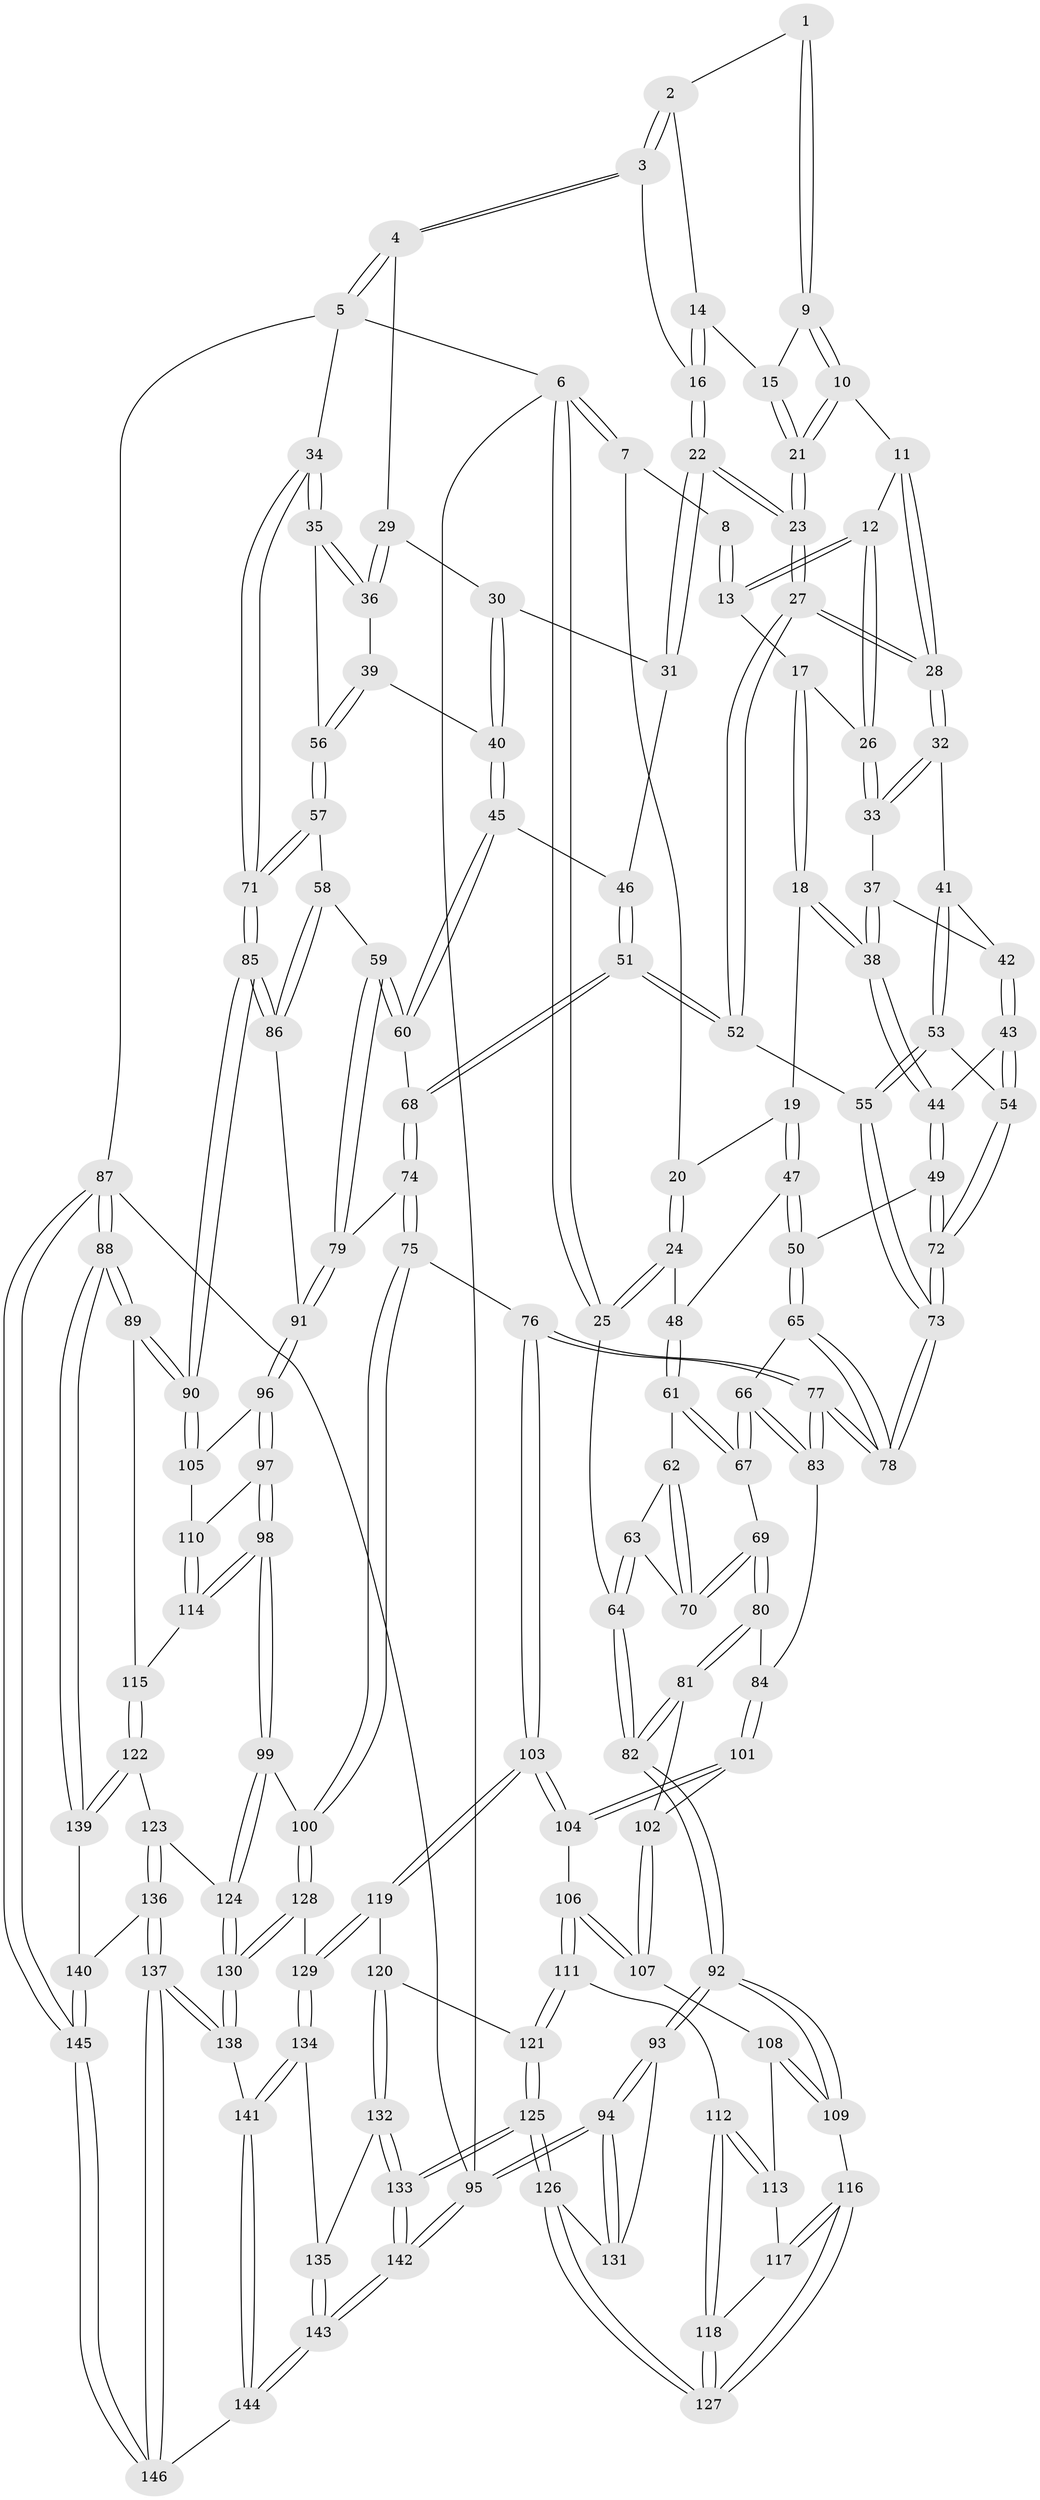 // coarse degree distribution, {3: 0.09195402298850575, 5: 0.22988505747126436, 6: 0.13793103448275862, 4: 0.5287356321839081, 2: 0.011494252873563218}
// Generated by graph-tools (version 1.1) at 2025/24/03/03/25 07:24:37]
// undirected, 146 vertices, 362 edges
graph export_dot {
graph [start="1"]
  node [color=gray90,style=filled];
  1 [pos="+0.46723501915998494+0"];
  2 [pos="+0.7121735838941199+0"];
  3 [pos="+0.9465374086281271+0"];
  4 [pos="+0.9695171244875981+0"];
  5 [pos="+1+0"];
  6 [pos="+0+0"];
  7 [pos="+0.1587508452936652+0"];
  8 [pos="+0.33188675882609714+0"];
  9 [pos="+0.4767526749242891+0"];
  10 [pos="+0.47025214129051024+0.03865961418228799"];
  11 [pos="+0.4529074410424219+0.06562444794413204"];
  12 [pos="+0.44176771115464786+0.07307207285223767"];
  13 [pos="+0.34318877998747294+0.007764154847780258"];
  14 [pos="+0.6016472967316222+0.021653055862413322"];
  15 [pos="+0.5872904004212784+0.044426797552509216"];
  16 [pos="+0.6795619238546311+0.06839847675571346"];
  17 [pos="+0.3274711408211237+0.07357294935912556"];
  18 [pos="+0.24836442190317165+0.12482669789221448"];
  19 [pos="+0.23303718055804792+0.12201371003197024"];
  20 [pos="+0.18683745455150347+0"];
  21 [pos="+0.5811619600984961+0.08976043342922867"];
  22 [pos="+0.6362266944233975+0.15421496548559605"];
  23 [pos="+0.6269132531883325+0.1590307827617678"];
  24 [pos="+0.049952669575744575+0.1495928038823679"];
  25 [pos="+0+0.10289356028007107"];
  26 [pos="+0.42447298016335483+0.08932546764712032"];
  27 [pos="+0.6001034641300134+0.20224386675080094"];
  28 [pos="+0.5353228824727769+0.18534009920561187"];
  29 [pos="+0.856873633362604+0"];
  30 [pos="+0.8135134274167581+0.08936321912280779"];
  31 [pos="+0.7424444815982975+0.16693506326985247"];
  32 [pos="+0.5055455249742008+0.19003701175063992"];
  33 [pos="+0.41731978387322494+0.11886363852609595"];
  34 [pos="+1+0"];
  35 [pos="+1+0.14237362018510086"];
  36 [pos="+0.8793618219802114+0.17358003958377405"];
  37 [pos="+0.40476129184044335+0.143970682678781"];
  38 [pos="+0.30708095704603294+0.17349796160399444"];
  39 [pos="+0.8532775947651079+0.20936259902075097"];
  40 [pos="+0.8474696168293759+0.20907560260589395"];
  41 [pos="+0.4610582972264108+0.20732348327211358"];
  42 [pos="+0.41902051220316133+0.18068590406797858"];
  43 [pos="+0.35762414286864447+0.2571682420993747"];
  44 [pos="+0.33867868977679066+0.25569392895592924"];
  45 [pos="+0.7962944518581099+0.23018884274320764"];
  46 [pos="+0.7631413560139454+0.19600150459918142"];
  47 [pos="+0.1840259651125074+0.16151208215598195"];
  48 [pos="+0.13233876812316447+0.17722724638813508"];
  49 [pos="+0.2908238280032253+0.3138938587211642"];
  50 [pos="+0.2640973182881405+0.34019389243955817"];
  51 [pos="+0.6679963485886599+0.3035368586243676"];
  52 [pos="+0.6030629919454565+0.25215095076118305"];
  53 [pos="+0.44627117310734987+0.24307352875824217"];
  54 [pos="+0.4083132583364681+0.2782547952792712"];
  55 [pos="+0.5535887477735963+0.3019127171729856"];
  56 [pos="+0.9229818942925662+0.2591068995312861"];
  57 [pos="+0.9186099419461505+0.32446525665346315"];
  58 [pos="+0.8996003980705289+0.3511132411074411"];
  59 [pos="+0.8582267866196341+0.37470420438499963"];
  60 [pos="+0.7860979144016546+0.2859425148170941"];
  61 [pos="+0.1260932380083968+0.25897679708238913"];
  62 [pos="+0.12338991442791845+0.2614586119774012"];
  63 [pos="+0.03569987843561275+0.2952778165264541"];
  64 [pos="+0+0.10524848186655379"];
  65 [pos="+0.25458098343028573+0.36325475494448617"];
  66 [pos="+0.251156470299419+0.3665031225211448"];
  67 [pos="+0.1894967279502373+0.3430518296888329"];
  68 [pos="+0.6717514029571933+0.3071368598533981"];
  69 [pos="+0.0755798266890624+0.37389413305065067"];
  70 [pos="+0.07436630655650509+0.36557343551026245"];
  71 [pos="+1+0.3116307802175711"];
  72 [pos="+0.45239824498671066+0.35806040173355486"];
  73 [pos="+0.4837362884085801+0.4033284948077076"];
  74 [pos="+0.6923466224996134+0.42060751891612497"];
  75 [pos="+0.5801732527258275+0.5399479562005667"];
  76 [pos="+0.5103665927478706+0.5390912950814117"];
  77 [pos="+0.5088051547991047+0.5344778219900757"];
  78 [pos="+0.48172726780366465+0.4213354049519511"];
  79 [pos="+0.8348522515484628+0.42504357212357874"];
  80 [pos="+0.06850777202958104+0.38804925831333503"];
  81 [pos="+0+0.475242517399003"];
  82 [pos="+0+0.5449154949153826"];
  83 [pos="+0.24407260890301058+0.4050177578025819"];
  84 [pos="+0.230007507603839+0.44346219690279143"];
  85 [pos="+1+0.5289956889008649"];
  86 [pos="+1+0.4449766901970995"];
  87 [pos="+1+1"];
  88 [pos="+1+0.9444003367122071"];
  89 [pos="+1+0.583897859017306"];
  90 [pos="+1+0.5805371027014246"];
  91 [pos="+0.8455941805618572+0.45975690061124874"];
  92 [pos="+0+0.5705794672643361"];
  93 [pos="+0+0.7710841185966155"];
  94 [pos="+0+1"];
  95 [pos="+0+1"];
  96 [pos="+0.8526646006339375+0.5029197744648712"];
  97 [pos="+0.8330142625198165+0.5338974610114331"];
  98 [pos="+0.7485116218254894+0.6210089334483461"];
  99 [pos="+0.7269672222985086+0.6344579057990939"];
  100 [pos="+0.7177860885104657+0.6323268242268207"];
  101 [pos="+0.22640446441547948+0.4608280629827194"];
  102 [pos="+0.0008582469426359071+0.4755611219113619"];
  103 [pos="+0.4692236738554754+0.5858856373361763"];
  104 [pos="+0.24966828591932444+0.5655569191458981"];
  105 [pos="+0.9592947938281534+0.544429669577339"];
  106 [pos="+0.23531598165312004+0.5803110383033493"];
  107 [pos="+0.175296556846753+0.5748155737279486"];
  108 [pos="+0.12044817399814395+0.599362208394877"];
  109 [pos="+0+0.6186534271617807"];
  110 [pos="+0.9003729679614592+0.6292267530904276"];
  111 [pos="+0.22524017577317837+0.6212121015036566"];
  112 [pos="+0.18720501351225916+0.6461293941360651"];
  113 [pos="+0.10847418687957036+0.6574409328291392"];
  114 [pos="+0.9008588421362645+0.655772042597317"];
  115 [pos="+0.9034729545191118+0.6590834388744271"];
  116 [pos="+0.03617001605185457+0.6786528675533942"];
  117 [pos="+0.09533136208674615+0.6647195096286168"];
  118 [pos="+0.14717583680009588+0.7008061580932716"];
  119 [pos="+0.45818878908937555+0.6889154827244454"];
  120 [pos="+0.2973338954614323+0.7326728716557527"];
  121 [pos="+0.2502544031717593+0.7287970606234784"];
  122 [pos="+0.8927519219183592+0.7770042759776582"];
  123 [pos="+0.7910564065102659+0.7501682466017678"];
  124 [pos="+0.781212121730387+0.7392569431403813"];
  125 [pos="+0.17609619081066968+0.8458261526330081"];
  126 [pos="+0.12686757255949918+0.7976608032941036"];
  127 [pos="+0.12307183188926152+0.7876158208736179"];
  128 [pos="+0.6031511685907307+0.7990086254013321"];
  129 [pos="+0.46271540422158913+0.7080061840793237"];
  130 [pos="+0.6178081515576272+0.8313782771486148"];
  131 [pos="+0.10801023711670779+0.7992304135154681"];
  132 [pos="+0.33064458906154776+0.811623964049803"];
  133 [pos="+0.17827817978862426+0.8555014489404252"];
  134 [pos="+0.4293050686248062+0.8053686250068162"];
  135 [pos="+0.39291665468831233+0.827189238374149"];
  136 [pos="+0.7413543245970621+0.8781257024708579"];
  137 [pos="+0.6571037266662475+0.907465038704647"];
  138 [pos="+0.6261250545520198+0.8833075550411751"];
  139 [pos="+0.9230107139712257+0.8018870481279611"];
  140 [pos="+0.8118355279128096+0.9125172079491297"];
  141 [pos="+0.501264008804649+0.9271087226108885"];
  142 [pos="+0.1785790261053165+1"];
  143 [pos="+0.18130941306307724+1"];
  144 [pos="+0.38430230498733076+1"];
  145 [pos="+0.9742905670532669+1"];
  146 [pos="+0.7105376775758921+1"];
  1 -- 2;
  1 -- 9;
  1 -- 9;
  2 -- 3;
  2 -- 3;
  2 -- 14;
  3 -- 4;
  3 -- 4;
  3 -- 16;
  4 -- 5;
  4 -- 5;
  4 -- 29;
  5 -- 6;
  5 -- 34;
  5 -- 87;
  6 -- 7;
  6 -- 7;
  6 -- 25;
  6 -- 25;
  6 -- 95;
  7 -- 8;
  7 -- 20;
  8 -- 13;
  8 -- 13;
  9 -- 10;
  9 -- 10;
  9 -- 15;
  10 -- 11;
  10 -- 21;
  10 -- 21;
  11 -- 12;
  11 -- 28;
  11 -- 28;
  12 -- 13;
  12 -- 13;
  12 -- 26;
  12 -- 26;
  13 -- 17;
  14 -- 15;
  14 -- 16;
  14 -- 16;
  15 -- 21;
  15 -- 21;
  16 -- 22;
  16 -- 22;
  17 -- 18;
  17 -- 18;
  17 -- 26;
  18 -- 19;
  18 -- 38;
  18 -- 38;
  19 -- 20;
  19 -- 47;
  19 -- 47;
  20 -- 24;
  20 -- 24;
  21 -- 23;
  21 -- 23;
  22 -- 23;
  22 -- 23;
  22 -- 31;
  22 -- 31;
  23 -- 27;
  23 -- 27;
  24 -- 25;
  24 -- 25;
  24 -- 48;
  25 -- 64;
  26 -- 33;
  26 -- 33;
  27 -- 28;
  27 -- 28;
  27 -- 52;
  27 -- 52;
  28 -- 32;
  28 -- 32;
  29 -- 30;
  29 -- 36;
  29 -- 36;
  30 -- 31;
  30 -- 40;
  30 -- 40;
  31 -- 46;
  32 -- 33;
  32 -- 33;
  32 -- 41;
  33 -- 37;
  34 -- 35;
  34 -- 35;
  34 -- 71;
  34 -- 71;
  35 -- 36;
  35 -- 36;
  35 -- 56;
  36 -- 39;
  37 -- 38;
  37 -- 38;
  37 -- 42;
  38 -- 44;
  38 -- 44;
  39 -- 40;
  39 -- 56;
  39 -- 56;
  40 -- 45;
  40 -- 45;
  41 -- 42;
  41 -- 53;
  41 -- 53;
  42 -- 43;
  42 -- 43;
  43 -- 44;
  43 -- 54;
  43 -- 54;
  44 -- 49;
  44 -- 49;
  45 -- 46;
  45 -- 60;
  45 -- 60;
  46 -- 51;
  46 -- 51;
  47 -- 48;
  47 -- 50;
  47 -- 50;
  48 -- 61;
  48 -- 61;
  49 -- 50;
  49 -- 72;
  49 -- 72;
  50 -- 65;
  50 -- 65;
  51 -- 52;
  51 -- 52;
  51 -- 68;
  51 -- 68;
  52 -- 55;
  53 -- 54;
  53 -- 55;
  53 -- 55;
  54 -- 72;
  54 -- 72;
  55 -- 73;
  55 -- 73;
  56 -- 57;
  56 -- 57;
  57 -- 58;
  57 -- 71;
  57 -- 71;
  58 -- 59;
  58 -- 86;
  58 -- 86;
  59 -- 60;
  59 -- 60;
  59 -- 79;
  59 -- 79;
  60 -- 68;
  61 -- 62;
  61 -- 67;
  61 -- 67;
  62 -- 63;
  62 -- 70;
  62 -- 70;
  63 -- 64;
  63 -- 64;
  63 -- 70;
  64 -- 82;
  64 -- 82;
  65 -- 66;
  65 -- 78;
  65 -- 78;
  66 -- 67;
  66 -- 67;
  66 -- 83;
  66 -- 83;
  67 -- 69;
  68 -- 74;
  68 -- 74;
  69 -- 70;
  69 -- 70;
  69 -- 80;
  69 -- 80;
  71 -- 85;
  71 -- 85;
  72 -- 73;
  72 -- 73;
  73 -- 78;
  73 -- 78;
  74 -- 75;
  74 -- 75;
  74 -- 79;
  75 -- 76;
  75 -- 100;
  75 -- 100;
  76 -- 77;
  76 -- 77;
  76 -- 103;
  76 -- 103;
  77 -- 78;
  77 -- 78;
  77 -- 83;
  77 -- 83;
  79 -- 91;
  79 -- 91;
  80 -- 81;
  80 -- 81;
  80 -- 84;
  81 -- 82;
  81 -- 82;
  81 -- 102;
  82 -- 92;
  82 -- 92;
  83 -- 84;
  84 -- 101;
  84 -- 101;
  85 -- 86;
  85 -- 86;
  85 -- 90;
  85 -- 90;
  86 -- 91;
  87 -- 88;
  87 -- 88;
  87 -- 145;
  87 -- 145;
  87 -- 95;
  88 -- 89;
  88 -- 89;
  88 -- 139;
  88 -- 139;
  89 -- 90;
  89 -- 90;
  89 -- 115;
  90 -- 105;
  90 -- 105;
  91 -- 96;
  91 -- 96;
  92 -- 93;
  92 -- 93;
  92 -- 109;
  92 -- 109;
  93 -- 94;
  93 -- 94;
  93 -- 131;
  94 -- 95;
  94 -- 95;
  94 -- 131;
  94 -- 131;
  95 -- 142;
  95 -- 142;
  96 -- 97;
  96 -- 97;
  96 -- 105;
  97 -- 98;
  97 -- 98;
  97 -- 110;
  98 -- 99;
  98 -- 99;
  98 -- 114;
  98 -- 114;
  99 -- 100;
  99 -- 124;
  99 -- 124;
  100 -- 128;
  100 -- 128;
  101 -- 102;
  101 -- 104;
  101 -- 104;
  102 -- 107;
  102 -- 107;
  103 -- 104;
  103 -- 104;
  103 -- 119;
  103 -- 119;
  104 -- 106;
  105 -- 110;
  106 -- 107;
  106 -- 107;
  106 -- 111;
  106 -- 111;
  107 -- 108;
  108 -- 109;
  108 -- 109;
  108 -- 113;
  109 -- 116;
  110 -- 114;
  110 -- 114;
  111 -- 112;
  111 -- 121;
  111 -- 121;
  112 -- 113;
  112 -- 113;
  112 -- 118;
  112 -- 118;
  113 -- 117;
  114 -- 115;
  115 -- 122;
  115 -- 122;
  116 -- 117;
  116 -- 117;
  116 -- 127;
  116 -- 127;
  117 -- 118;
  118 -- 127;
  118 -- 127;
  119 -- 120;
  119 -- 129;
  119 -- 129;
  120 -- 121;
  120 -- 132;
  120 -- 132;
  121 -- 125;
  121 -- 125;
  122 -- 123;
  122 -- 139;
  122 -- 139;
  123 -- 124;
  123 -- 136;
  123 -- 136;
  124 -- 130;
  124 -- 130;
  125 -- 126;
  125 -- 126;
  125 -- 133;
  125 -- 133;
  126 -- 127;
  126 -- 127;
  126 -- 131;
  128 -- 129;
  128 -- 130;
  128 -- 130;
  129 -- 134;
  129 -- 134;
  130 -- 138;
  130 -- 138;
  132 -- 133;
  132 -- 133;
  132 -- 135;
  133 -- 142;
  133 -- 142;
  134 -- 135;
  134 -- 141;
  134 -- 141;
  135 -- 143;
  135 -- 143;
  136 -- 137;
  136 -- 137;
  136 -- 140;
  137 -- 138;
  137 -- 138;
  137 -- 146;
  137 -- 146;
  138 -- 141;
  139 -- 140;
  140 -- 145;
  140 -- 145;
  141 -- 144;
  141 -- 144;
  142 -- 143;
  142 -- 143;
  143 -- 144;
  143 -- 144;
  144 -- 146;
  145 -- 146;
  145 -- 146;
}
